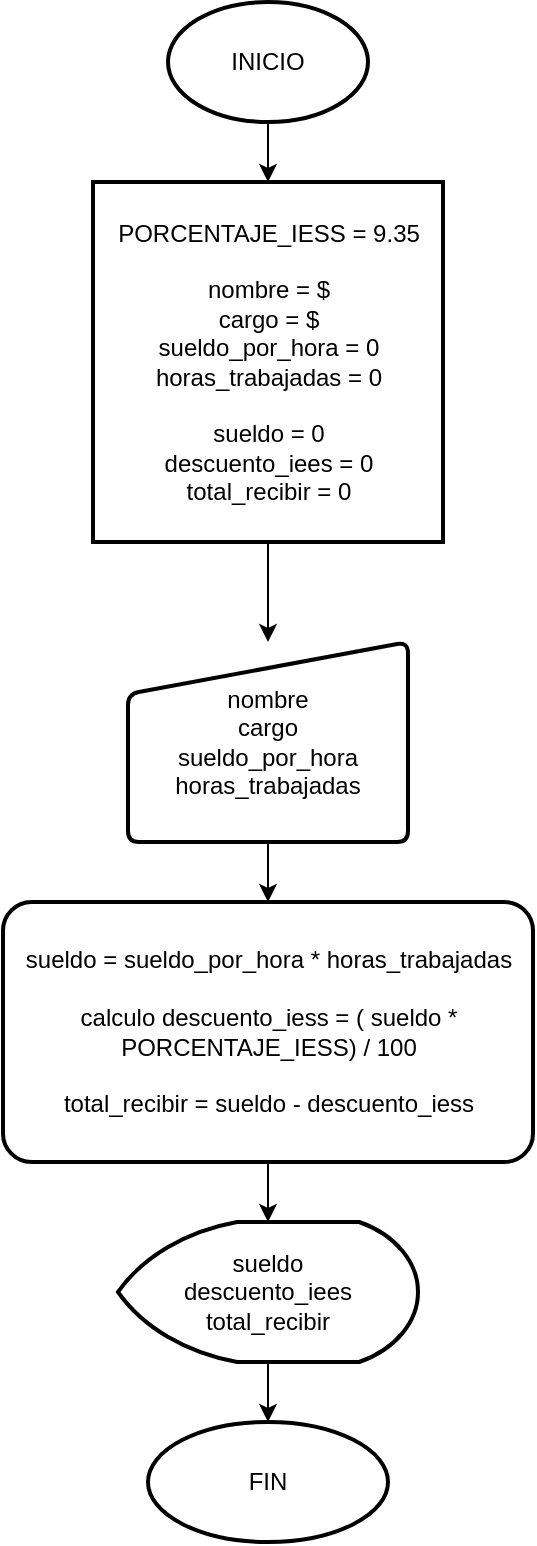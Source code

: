 <mxfile version="14.6.13" type="device"><diagram id="MsLQazXaAdq2s5617Zjp" name="Página-1"><mxGraphModel dx="1185" dy="685" grid="1" gridSize="10" guides="1" tooltips="1" connect="1" arrows="1" fold="1" page="1" pageScale="1" pageWidth="827" pageHeight="1169" math="0" shadow="0"><root><mxCell id="0"/><mxCell id="1" parent="0"/><mxCell id="6IdR3_AklVL3DQ-EYaxP-5" value="" style="edgeStyle=orthogonalEdgeStyle;rounded=0;orthogonalLoop=1;jettySize=auto;html=1;" parent="1" source="6IdR3_AklVL3DQ-EYaxP-1" target="6IdR3_AklVL3DQ-EYaxP-4" edge="1"><mxGeometry relative="1" as="geometry"/></mxCell><mxCell id="6IdR3_AklVL3DQ-EYaxP-1" value="INICIO" style="strokeWidth=2;html=1;shape=mxgraph.flowchart.start_1;whiteSpace=wrap;" parent="1" vertex="1"><mxGeometry x="360" y="30" width="100" height="60" as="geometry"/></mxCell><mxCell id="6IdR3_AklVL3DQ-EYaxP-13" value="" style="edgeStyle=orthogonalEdgeStyle;rounded=0;orthogonalLoop=1;jettySize=auto;html=1;" parent="1" source="6IdR3_AklVL3DQ-EYaxP-4" target="6IdR3_AklVL3DQ-EYaxP-12" edge="1"><mxGeometry relative="1" as="geometry"/></mxCell><mxCell id="6IdR3_AklVL3DQ-EYaxP-4" value="PORCENTAJE_IESS = 9.35&lt;br&gt;&lt;br&gt;nombre = $&lt;br&gt;cargo = $&lt;br&gt;sueldo_por_hora = 0&lt;br&gt;horas_trabajadas = 0&lt;br&gt;&lt;br&gt;sueldo = 0&lt;br&gt;descuento_iees = 0&lt;br&gt;total_recibir = 0" style="whiteSpace=wrap;html=1;strokeWidth=2;" parent="1" vertex="1"><mxGeometry x="322.5" y="120" width="175" height="180" as="geometry"/></mxCell><mxCell id="6IdR3_AklVL3DQ-EYaxP-16" value="" style="edgeStyle=orthogonalEdgeStyle;rounded=0;orthogonalLoop=1;jettySize=auto;html=1;" parent="1" source="6IdR3_AklVL3DQ-EYaxP-12" target="6IdR3_AklVL3DQ-EYaxP-15" edge="1"><mxGeometry relative="1" as="geometry"/></mxCell><mxCell id="6IdR3_AklVL3DQ-EYaxP-12" value="nombre&lt;br&gt;cargo&lt;br&gt;sueldo_por_hora&lt;br&gt;horas_trabajadas" style="html=1;strokeWidth=2;shape=manualInput;whiteSpace=wrap;rounded=1;size=26;arcSize=11;" parent="1" vertex="1"><mxGeometry x="340" y="350" width="140" height="100" as="geometry"/></mxCell><mxCell id="6IdR3_AklVL3DQ-EYaxP-18" value="" style="edgeStyle=orthogonalEdgeStyle;rounded=0;orthogonalLoop=1;jettySize=auto;html=1;" parent="1" source="6IdR3_AklVL3DQ-EYaxP-15" target="6IdR3_AklVL3DQ-EYaxP-20" edge="1"><mxGeometry relative="1" as="geometry"><mxPoint x="410" y="725" as="targetPoint"/></mxGeometry></mxCell><mxCell id="6IdR3_AklVL3DQ-EYaxP-15" value="sueldo = sueldo_por_hora * horas_trabajadas&lt;br&gt;&lt;br&gt;calculo descuento_iess = ( sueldo * PORCENTAJE_IESS) / 100&lt;br&gt;&lt;br&gt;total_recibir = sueldo - descuento_iess&lt;br&gt;" style="whiteSpace=wrap;html=1;rounded=1;strokeWidth=2;arcSize=11;" parent="1" vertex="1"><mxGeometry x="277.5" y="480" width="265" height="130" as="geometry"/></mxCell><mxCell id="TRyK7Q0wJeE0iATDhn5s-2" value="" style="edgeStyle=orthogonalEdgeStyle;rounded=0;orthogonalLoop=1;jettySize=auto;html=1;" edge="1" parent="1" source="6IdR3_AklVL3DQ-EYaxP-20" target="TRyK7Q0wJeE0iATDhn5s-1"><mxGeometry relative="1" as="geometry"/></mxCell><mxCell id="6IdR3_AklVL3DQ-EYaxP-20" value="sueldo&lt;br&gt;descuento_iees&lt;br&gt;total_recibir" style="strokeWidth=2;html=1;shape=mxgraph.flowchart.display;whiteSpace=wrap;" parent="1" vertex="1"><mxGeometry x="335" y="640" width="150" height="70" as="geometry"/></mxCell><mxCell id="TRyK7Q0wJeE0iATDhn5s-1" value="FIN" style="ellipse;whiteSpace=wrap;html=1;strokeWidth=2;" vertex="1" parent="1"><mxGeometry x="350" y="740" width="120" height="60" as="geometry"/></mxCell></root></mxGraphModel></diagram></mxfile>
